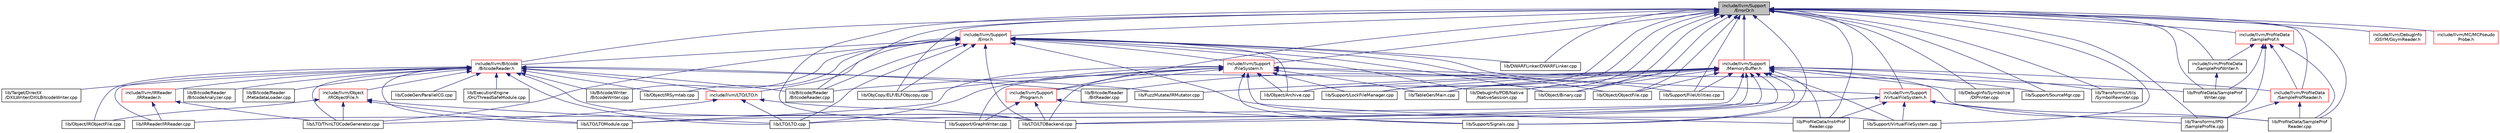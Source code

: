 digraph "include/llvm/Support/ErrorOr.h"
{
 // LATEX_PDF_SIZE
  bgcolor="transparent";
  edge [fontname="Helvetica",fontsize="10",labelfontname="Helvetica",labelfontsize="10"];
  node [fontname="Helvetica",fontsize="10",shape=record];
  Node1 [label="include/llvm/Support\l/ErrorOr.h",height=0.2,width=0.4,color="black", fillcolor="grey75", style="filled", fontcolor="black",tooltip=" "];
  Node1 -> Node2 [dir="back",color="midnightblue",fontsize="10",style="solid",fontname="Helvetica"];
  Node2 [label="include/llvm/Bitcode\l/BitcodeReader.h",height=0.2,width=0.4,color="red",URL="$BitcodeReader_8h.html",tooltip=" "];
  Node2 -> Node3 [dir="back",color="midnightblue",fontsize="10",style="solid",fontname="Helvetica"];
  Node3 [label="include/llvm/IRReader\l/IRReader.h",height=0.2,width=0.4,color="red",URL="$IRReader_2IRReader_8h.html",tooltip=" "];
  Node3 -> Node4 [dir="back",color="midnightblue",fontsize="10",style="solid",fontname="Helvetica"];
  Node4 [label="lib/IRReader/IRReader.cpp",height=0.2,width=0.4,color="black",URL="$IRReader_8cpp.html",tooltip=" "];
  Node3 -> Node5 [dir="back",color="midnightblue",fontsize="10",style="solid",fontname="Helvetica"];
  Node5 [label="lib/LTO/ThinLTOCodeGenerator.cpp",height=0.2,width=0.4,color="black",URL="$ThinLTOCodeGenerator_8cpp.html",tooltip=" "];
  Node2 -> Node8 [dir="back",color="midnightblue",fontsize="10",style="solid",fontname="Helvetica"];
  Node8 [label="include/llvm/LTO/LTO.h",height=0.2,width=0.4,color="red",URL="$LTO_8h.html",tooltip=" "];
  Node8 -> Node15 [dir="back",color="midnightblue",fontsize="10",style="solid",fontname="Helvetica"];
  Node15 [label="lib/LTO/LTO.cpp",height=0.2,width=0.4,color="black",URL="$LTO_8cpp.html",tooltip=" "];
  Node8 -> Node16 [dir="back",color="midnightblue",fontsize="10",style="solid",fontname="Helvetica"];
  Node16 [label="lib/LTO/LTOBackend.cpp",height=0.2,width=0.4,color="black",URL="$LTOBackend_8cpp.html",tooltip=" "];
  Node8 -> Node5 [dir="back",color="midnightblue",fontsize="10",style="solid",fontname="Helvetica"];
  Node2 -> Node17 [dir="back",color="midnightblue",fontsize="10",style="solid",fontname="Helvetica"];
  Node17 [label="include/llvm/Object\l/IRObjectFile.h",height=0.2,width=0.4,color="red",URL="$IRObjectFile_8h.html",tooltip=" "];
  Node17 -> Node15 [dir="back",color="midnightblue",fontsize="10",style="solid",fontname="Helvetica"];
  Node17 -> Node12 [dir="back",color="midnightblue",fontsize="10",style="solid",fontname="Helvetica"];
  Node12 [label="lib/LTO/LTOModule.cpp",height=0.2,width=0.4,color="black",URL="$LTOModule_8cpp.html",tooltip=" "];
  Node17 -> Node5 [dir="back",color="midnightblue",fontsize="10",style="solid",fontname="Helvetica"];
  Node17 -> Node19 [dir="back",color="midnightblue",fontsize="10",style="solid",fontname="Helvetica"];
  Node19 [label="lib/Object/IRObjectFile.cpp",height=0.2,width=0.4,color="black",URL="$IRObjectFile_8cpp.html",tooltip=" "];
  Node2 -> Node23 [dir="back",color="midnightblue",fontsize="10",style="solid",fontname="Helvetica"];
  Node23 [label="lib/Bitcode/Reader\l/BitcodeAnalyzer.cpp",height=0.2,width=0.4,color="black",URL="$BitcodeAnalyzer_8cpp.html",tooltip=" "];
  Node2 -> Node24 [dir="back",color="midnightblue",fontsize="10",style="solid",fontname="Helvetica"];
  Node24 [label="lib/Bitcode/Reader\l/BitcodeReader.cpp",height=0.2,width=0.4,color="black",URL="$BitcodeReader_8cpp.html",tooltip=" "];
  Node2 -> Node25 [dir="back",color="midnightblue",fontsize="10",style="solid",fontname="Helvetica"];
  Node25 [label="lib/Bitcode/Reader\l/BitReader.cpp",height=0.2,width=0.4,color="black",URL="$BitReader_8cpp.html",tooltip=" "];
  Node2 -> Node26 [dir="back",color="midnightblue",fontsize="10",style="solid",fontname="Helvetica"];
  Node26 [label="lib/Bitcode/Reader\l/MetadataLoader.cpp",height=0.2,width=0.4,color="black",URL="$MetadataLoader_8cpp.html",tooltip=" "];
  Node2 -> Node27 [dir="back",color="midnightblue",fontsize="10",style="solid",fontname="Helvetica"];
  Node27 [label="lib/Bitcode/Writer\l/BitcodeWriter.cpp",height=0.2,width=0.4,color="black",URL="$BitcodeWriter_8cpp.html",tooltip=" "];
  Node2 -> Node28 [dir="back",color="midnightblue",fontsize="10",style="solid",fontname="Helvetica"];
  Node28 [label="lib/CodeGen/ParallelCG.cpp",height=0.2,width=0.4,color="black",URL="$ParallelCG_8cpp.html",tooltip=" "];
  Node2 -> Node29 [dir="back",color="midnightblue",fontsize="10",style="solid",fontname="Helvetica"];
  Node29 [label="lib/ExecutionEngine\l/Orc/ThreadSafeModule.cpp",height=0.2,width=0.4,color="black",URL="$ThreadSafeModule_8cpp.html",tooltip=" "];
  Node2 -> Node30 [dir="back",color="midnightblue",fontsize="10",style="solid",fontname="Helvetica"];
  Node30 [label="lib/FuzzMutate/IRMutator.cpp",height=0.2,width=0.4,color="black",URL="$IRMutator_8cpp.html",tooltip=" "];
  Node2 -> Node4 [dir="back",color="midnightblue",fontsize="10",style="solid",fontname="Helvetica"];
  Node2 -> Node15 [dir="back",color="midnightblue",fontsize="10",style="solid",fontname="Helvetica"];
  Node2 -> Node16 [dir="back",color="midnightblue",fontsize="10",style="solid",fontname="Helvetica"];
  Node2 -> Node12 [dir="back",color="midnightblue",fontsize="10",style="solid",fontname="Helvetica"];
  Node2 -> Node5 [dir="back",color="midnightblue",fontsize="10",style="solid",fontname="Helvetica"];
  Node2 -> Node19 [dir="back",color="midnightblue",fontsize="10",style="solid",fontname="Helvetica"];
  Node2 -> Node31 [dir="back",color="midnightblue",fontsize="10",style="solid",fontname="Helvetica"];
  Node31 [label="lib/Object/IRSymtab.cpp",height=0.2,width=0.4,color="black",URL="$IRSymtab_8cpp.html",tooltip=" "];
  Node2 -> Node32 [dir="back",color="midnightblue",fontsize="10",style="solid",fontname="Helvetica"];
  Node32 [label="lib/Target/DirectX\l/DXILWriter/DXILBitcodeWriter.cpp",height=0.2,width=0.4,color="black",URL="$DXILBitcodeWriter_8cpp.html",tooltip=" "];
  Node1 -> Node35 [dir="back",color="midnightblue",fontsize="10",style="solid",fontname="Helvetica"];
  Node35 [label="include/llvm/DebugInfo\l/GSYM/GsymReader.h",height=0.2,width=0.4,color="red",URL="$GsymReader_8h.html",tooltip=" "];
  Node1 -> Node40 [dir="back",color="midnightblue",fontsize="10",style="solid",fontname="Helvetica"];
  Node40 [label="include/llvm/MC/MCPseudo\lProbe.h",height=0.2,width=0.4,color="red",URL="$MCPseudoProbe_8h.html",tooltip=" "];
  Node1 -> Node562 [dir="back",color="midnightblue",fontsize="10",style="solid",fontname="Helvetica"];
  Node562 [label="include/llvm/ProfileData\l/SampleProf.h",height=0.2,width=0.4,color="red",URL="$SampleProf_8h.html",tooltip=" "];
  Node562 -> Node570 [dir="back",color="midnightblue",fontsize="10",style="solid",fontname="Helvetica"];
  Node570 [label="include/llvm/ProfileData\l/SampleProfReader.h",height=0.2,width=0.4,color="red",URL="$SampleProfReader_8h.html",tooltip=" "];
  Node570 -> Node568 [dir="back",color="midnightblue",fontsize="10",style="solid",fontname="Helvetica"];
  Node568 [label="lib/ProfileData/SampleProf\lReader.cpp",height=0.2,width=0.4,color="black",URL="$SampleProfReader_8cpp.html",tooltip=" "];
  Node570 -> Node572 [dir="back",color="midnightblue",fontsize="10",style="solid",fontname="Helvetica"];
  Node572 [label="lib/Transforms/IPO\l/SampleProfile.cpp",height=0.2,width=0.4,color="black",URL="$SampleProfile_8cpp.html",tooltip=" "];
  Node562 -> Node576 [dir="back",color="midnightblue",fontsize="10",style="solid",fontname="Helvetica"];
  Node576 [label="include/llvm/ProfileData\l/SampleProfWriter.h",height=0.2,width=0.4,color="black",URL="$SampleProfWriter_8h.html",tooltip=" "];
  Node576 -> Node569 [dir="back",color="midnightblue",fontsize="10",style="solid",fontname="Helvetica"];
  Node569 [label="lib/ProfileData/SampleProf\lWriter.cpp",height=0.2,width=0.4,color="black",URL="$SampleProfWriter_8cpp.html",tooltip=" "];
  Node562 -> Node568 [dir="back",color="midnightblue",fontsize="10",style="solid",fontname="Helvetica"];
  Node562 -> Node569 [dir="back",color="midnightblue",fontsize="10",style="solid",fontname="Helvetica"];
  Node562 -> Node572 [dir="back",color="midnightblue",fontsize="10",style="solid",fontname="Helvetica"];
  Node1 -> Node570 [dir="back",color="midnightblue",fontsize="10",style="solid",fontname="Helvetica"];
  Node1 -> Node576 [dir="back",color="midnightblue",fontsize="10",style="solid",fontname="Helvetica"];
  Node1 -> Node590 [dir="back",color="midnightblue",fontsize="10",style="solid",fontname="Helvetica"];
  Node590 [label="include/llvm/Support\l/Error.h",height=0.2,width=0.4,color="red",URL="$Support_2Error_8h.html",tooltip=" "];
  Node590 -> Node2 [dir="back",color="midnightblue",fontsize="10",style="solid",fontname="Helvetica"];
  Node590 -> Node8 [dir="back",color="midnightblue",fontsize="10",style="solid",fontname="Helvetica"];
  Node590 -> Node3159 [dir="back",color="midnightblue",fontsize="10",style="solid",fontname="Helvetica"];
  Node3159 [label="include/llvm/Support\l/FileSystem.h",height=0.2,width=0.4,color="red",URL="$FileSystem_8h.html",tooltip=" "];
  Node3159 -> Node3168 [dir="back",color="midnightblue",fontsize="10",style="solid",fontname="Helvetica"];
  Node3168 [label="include/llvm/Support\l/Program.h",height=0.2,width=0.4,color="red",URL="$Program_8h.html",tooltip=" "];
  Node3168 -> Node16 [dir="back",color="midnightblue",fontsize="10",style="solid",fontname="Helvetica"];
  Node3168 -> Node3167 [dir="back",color="midnightblue",fontsize="10",style="solid",fontname="Helvetica"];
  Node3167 [label="lib/Support/GraphWriter.cpp",height=0.2,width=0.4,color="black",URL="$GraphWriter_8cpp.html",tooltip=" "];
  Node3168 -> Node3164 [dir="back",color="midnightblue",fontsize="10",style="solid",fontname="Helvetica"];
  Node3164 [label="lib/Support/Signals.cpp",height=0.2,width=0.4,color="black",URL="$Signals_8cpp.html",tooltip=" "];
  Node3159 -> Node3188 [dir="back",color="midnightblue",fontsize="10",style="solid",fontname="Helvetica"];
  Node3188 [label="include/llvm/Support\l/VirtualFileSystem.h",height=0.2,width=0.4,color="red",URL="$VirtualFileSystem_8h.html",tooltip=" "];
  Node3188 -> Node16 [dir="back",color="midnightblue",fontsize="10",style="solid",fontname="Helvetica"];
  Node3188 -> Node565 [dir="back",color="midnightblue",fontsize="10",style="solid",fontname="Helvetica"];
  Node565 [label="lib/ProfileData/InstrProf\lReader.cpp",height=0.2,width=0.4,color="black",URL="$InstrProfReader_8cpp.html",tooltip=" "];
  Node3188 -> Node568 [dir="back",color="midnightblue",fontsize="10",style="solid",fontname="Helvetica"];
  Node3188 -> Node3192 [dir="back",color="midnightblue",fontsize="10",style="solid",fontname="Helvetica"];
  Node3192 [label="lib/Support/VirtualFileSystem.cpp",height=0.2,width=0.4,color="black",URL="$VirtualFileSystem_8cpp.html",tooltip=" "];
  Node3188 -> Node572 [dir="back",color="midnightblue",fontsize="10",style="solid",fontname="Helvetica"];
  Node3159 -> Node15 [dir="back",color="midnightblue",fontsize="10",style="solid",fontname="Helvetica"];
  Node3159 -> Node16 [dir="back",color="midnightblue",fontsize="10",style="solid",fontname="Helvetica"];
  Node3159 -> Node12 [dir="back",color="midnightblue",fontsize="10",style="solid",fontname="Helvetica"];
  Node3159 -> Node1354 [dir="back",color="midnightblue",fontsize="10",style="solid",fontname="Helvetica"];
  Node1354 [label="lib/ObjCopy/ELF/ELFObjcopy.cpp",height=0.2,width=0.4,color="black",URL="$ELFObjcopy_8cpp.html",tooltip=" "];
  Node3159 -> Node613 [dir="back",color="midnightblue",fontsize="10",style="solid",fontname="Helvetica"];
  Node613 [label="lib/Object/Archive.cpp",height=0.2,width=0.4,color="black",URL="$Object_2Archive_8cpp.html",tooltip=" "];
  Node3159 -> Node569 [dir="back",color="midnightblue",fontsize="10",style="solid",fontname="Helvetica"];
  Node3159 -> Node3167 [dir="back",color="midnightblue",fontsize="10",style="solid",fontname="Helvetica"];
  Node3159 -> Node3175 [dir="back",color="midnightblue",fontsize="10",style="solid",fontname="Helvetica"];
  Node3175 [label="lib/Support/LockFileManager.cpp",height=0.2,width=0.4,color="black",URL="$LockFileManager_8cpp.html",tooltip=" "];
  Node3159 -> Node3164 [dir="back",color="midnightblue",fontsize="10",style="solid",fontname="Helvetica"];
  Node3159 -> Node3192 [dir="back",color="midnightblue",fontsize="10",style="solid",fontname="Helvetica"];
  Node3159 -> Node3201 [dir="back",color="midnightblue",fontsize="10",style="solid",fontname="Helvetica"];
  Node3201 [label="lib/TableGen/Main.cpp",height=0.2,width=0.4,color="black",URL="$Main_8cpp.html",tooltip=" "];
  Node590 -> Node24 [dir="back",color="midnightblue",fontsize="10",style="solid",fontname="Helvetica"];
  Node590 -> Node27 [dir="back",color="midnightblue",fontsize="10",style="solid",fontname="Helvetica"];
  Node590 -> Node758 [dir="back",color="midnightblue",fontsize="10",style="solid",fontname="Helvetica"];
  Node758 [label="lib/DebugInfo/PDB/Native\l/NativeSession.cpp",height=0.2,width=0.4,color="black",URL="$NativeSession_8cpp.html",tooltip=" "];
  Node590 -> Node1029 [dir="back",color="midnightblue",fontsize="10",style="solid",fontname="Helvetica"];
  Node1029 [label="lib/DWARFLinker/DWARFLinker.cpp",height=0.2,width=0.4,color="black",URL="$DWARFLinker_8cpp.html",tooltip=" "];
  Node590 -> Node15 [dir="back",color="midnightblue",fontsize="10",style="solid",fontname="Helvetica"];
  Node590 -> Node16 [dir="back",color="midnightblue",fontsize="10",style="solid",fontname="Helvetica"];
  Node590 -> Node5 [dir="back",color="midnightblue",fontsize="10",style="solid",fontname="Helvetica"];
  Node590 -> Node1354 [dir="back",color="midnightblue",fontsize="10",style="solid",fontname="Helvetica"];
  Node590 -> Node613 [dir="back",color="midnightblue",fontsize="10",style="solid",fontname="Helvetica"];
  Node590 -> Node614 [dir="back",color="midnightblue",fontsize="10",style="solid",fontname="Helvetica"];
  Node614 [label="lib/Object/Binary.cpp",height=0.2,width=0.4,color="black",URL="$Binary_8cpp.html",tooltip=" "];
  Node590 -> Node31 [dir="back",color="midnightblue",fontsize="10",style="solid",fontname="Helvetica"];
  Node590 -> Node658 [dir="back",color="midnightblue",fontsize="10",style="solid",fontname="Helvetica"];
  Node658 [label="lib/Object/ObjectFile.cpp",height=0.2,width=0.4,color="black",URL="$ObjectFile_8cpp.html",tooltip=" "];
  Node590 -> Node565 [dir="back",color="midnightblue",fontsize="10",style="solid",fontname="Helvetica"];
  Node590 -> Node3163 [dir="back",color="midnightblue",fontsize="10",style="solid",fontname="Helvetica"];
  Node3163 [label="lib/Support/FileUtilities.cpp",height=0.2,width=0.4,color="black",URL="$FileUtilities_8cpp.html",tooltip=" "];
  Node1 -> Node3159 [dir="back",color="midnightblue",fontsize="10",style="solid",fontname="Helvetica"];
  Node1 -> Node3491 [dir="back",color="midnightblue",fontsize="10",style="solid",fontname="Helvetica"];
  Node3491 [label="include/llvm/Support\l/MemoryBuffer.h",height=0.2,width=0.4,color="red",URL="$MemoryBuffer_8h.html",tooltip=" "];
  Node3491 -> Node570 [dir="back",color="midnightblue",fontsize="10",style="solid",fontname="Helvetica"];
  Node3491 -> Node24 [dir="back",color="midnightblue",fontsize="10",style="solid",fontname="Helvetica"];
  Node3491 -> Node25 [dir="back",color="midnightblue",fontsize="10",style="solid",fontname="Helvetica"];
  Node3491 -> Node758 [dir="back",color="midnightblue",fontsize="10",style="solid",fontname="Helvetica"];
  Node3491 -> Node1395 [dir="back",color="midnightblue",fontsize="10",style="solid",fontname="Helvetica"];
  Node1395 [label="lib/DebugInfo/Symbolize\l/DIPrinter.cpp",height=0.2,width=0.4,color="black",URL="$DIPrinter_8cpp.html",tooltip=" "];
  Node3491 -> Node30 [dir="back",color="midnightblue",fontsize="10",style="solid",fontname="Helvetica"];
  Node3491 -> Node4 [dir="back",color="midnightblue",fontsize="10",style="solid",fontname="Helvetica"];
  Node3491 -> Node15 [dir="back",color="midnightblue",fontsize="10",style="solid",fontname="Helvetica"];
  Node3491 -> Node16 [dir="back",color="midnightblue",fontsize="10",style="solid",fontname="Helvetica"];
  Node3491 -> Node12 [dir="back",color="midnightblue",fontsize="10",style="solid",fontname="Helvetica"];
  Node3491 -> Node613 [dir="back",color="midnightblue",fontsize="10",style="solid",fontname="Helvetica"];
  Node3491 -> Node614 [dir="back",color="midnightblue",fontsize="10",style="solid",fontname="Helvetica"];
  Node3491 -> Node658 [dir="back",color="midnightblue",fontsize="10",style="solid",fontname="Helvetica"];
  Node3491 -> Node565 [dir="back",color="midnightblue",fontsize="10",style="solid",fontname="Helvetica"];
  Node3491 -> Node568 [dir="back",color="midnightblue",fontsize="10",style="solid",fontname="Helvetica"];
  Node3491 -> Node3163 [dir="back",color="midnightblue",fontsize="10",style="solid",fontname="Helvetica"];
  Node3491 -> Node3175 [dir="back",color="midnightblue",fontsize="10",style="solid",fontname="Helvetica"];
  Node3491 -> Node3164 [dir="back",color="midnightblue",fontsize="10",style="solid",fontname="Helvetica"];
  Node3491 -> Node3530 [dir="back",color="midnightblue",fontsize="10",style="solid",fontname="Helvetica"];
  Node3530 [label="lib/Support/SourceMgr.cpp",height=0.2,width=0.4,color="black",URL="$SourceMgr_8cpp.html",tooltip=" "];
  Node3491 -> Node3192 [dir="back",color="midnightblue",fontsize="10",style="solid",fontname="Helvetica"];
  Node3491 -> Node3201 [dir="back",color="midnightblue",fontsize="10",style="solid",fontname="Helvetica"];
  Node3491 -> Node2878 [dir="back",color="midnightblue",fontsize="10",style="solid",fontname="Helvetica"];
  Node2878 [label="lib/Transforms/Utils\l/SymbolRewriter.cpp",height=0.2,width=0.4,color="black",URL="$SymbolRewriter_8cpp.html",tooltip=" "];
  Node1 -> Node3168 [dir="back",color="midnightblue",fontsize="10",style="solid",fontname="Helvetica"];
  Node1 -> Node3188 [dir="back",color="midnightblue",fontsize="10",style="solid",fontname="Helvetica"];
  Node1 -> Node24 [dir="back",color="midnightblue",fontsize="10",style="solid",fontname="Helvetica"];
  Node1 -> Node758 [dir="back",color="midnightblue",fontsize="10",style="solid",fontname="Helvetica"];
  Node1 -> Node1395 [dir="back",color="midnightblue",fontsize="10",style="solid",fontname="Helvetica"];
  Node1 -> Node1029 [dir="back",color="midnightblue",fontsize="10",style="solid",fontname="Helvetica"];
  Node1 -> Node1354 [dir="back",color="midnightblue",fontsize="10",style="solid",fontname="Helvetica"];
  Node1 -> Node613 [dir="back",color="midnightblue",fontsize="10",style="solid",fontname="Helvetica"];
  Node1 -> Node614 [dir="back",color="midnightblue",fontsize="10",style="solid",fontname="Helvetica"];
  Node1 -> Node658 [dir="back",color="midnightblue",fontsize="10",style="solid",fontname="Helvetica"];
  Node1 -> Node565 [dir="back",color="midnightblue",fontsize="10",style="solid",fontname="Helvetica"];
  Node1 -> Node568 [dir="back",color="midnightblue",fontsize="10",style="solid",fontname="Helvetica"];
  Node1 -> Node569 [dir="back",color="midnightblue",fontsize="10",style="solid",fontname="Helvetica"];
  Node1 -> Node3163 [dir="back",color="midnightblue",fontsize="10",style="solid",fontname="Helvetica"];
  Node1 -> Node3167 [dir="back",color="midnightblue",fontsize="10",style="solid",fontname="Helvetica"];
  Node1 -> Node3175 [dir="back",color="midnightblue",fontsize="10",style="solid",fontname="Helvetica"];
  Node1 -> Node3164 [dir="back",color="midnightblue",fontsize="10",style="solid",fontname="Helvetica"];
  Node1 -> Node3530 [dir="back",color="midnightblue",fontsize="10",style="solid",fontname="Helvetica"];
  Node1 -> Node3192 [dir="back",color="midnightblue",fontsize="10",style="solid",fontname="Helvetica"];
  Node1 -> Node3201 [dir="back",color="midnightblue",fontsize="10",style="solid",fontname="Helvetica"];
  Node1 -> Node572 [dir="back",color="midnightblue",fontsize="10",style="solid",fontname="Helvetica"];
  Node1 -> Node2878 [dir="back",color="midnightblue",fontsize="10",style="solid",fontname="Helvetica"];
}
